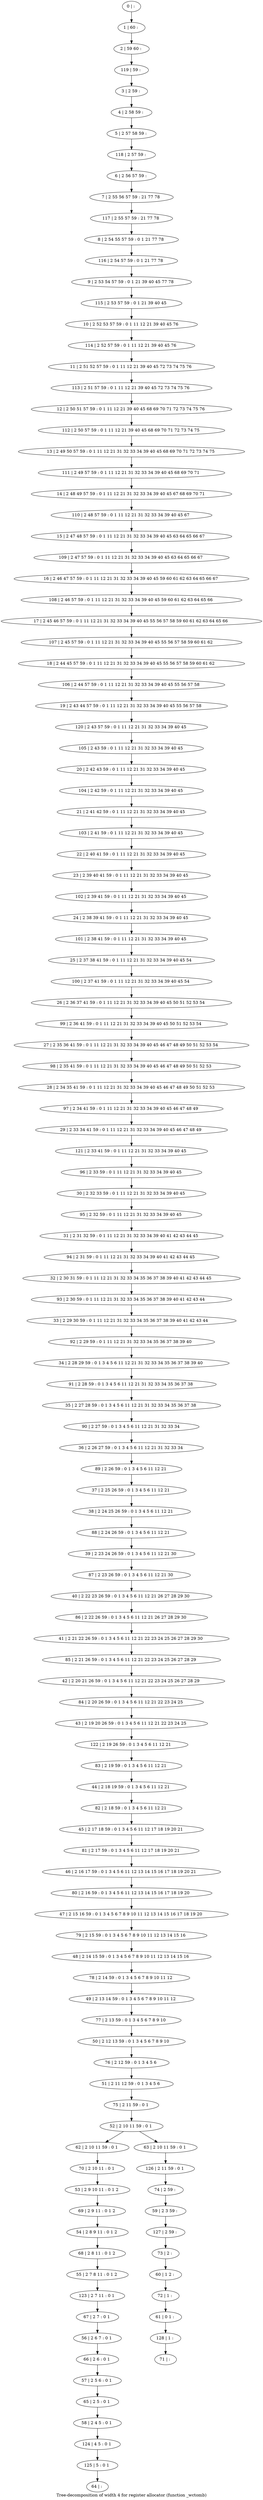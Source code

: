 digraph G {
graph [label="Tree-decomposition of width 4 for register allocator (function _wctomb)"]
0[label="0 | : "];
1[label="1 | 60 : "];
2[label="2 | 59 60 : "];
3[label="3 | 2 59 : "];
4[label="4 | 2 58 59 : "];
5[label="5 | 2 57 58 59 : "];
6[label="6 | 2 56 57 59 : "];
7[label="7 | 2 55 56 57 59 : 21 77 78 "];
8[label="8 | 2 54 55 57 59 : 0 1 21 77 78 "];
9[label="9 | 2 53 54 57 59 : 0 1 21 39 40 45 77 78 "];
10[label="10 | 2 52 53 57 59 : 0 1 11 12 21 39 40 45 76 "];
11[label="11 | 2 51 52 57 59 : 0 1 11 12 21 39 40 45 72 73 74 75 76 "];
12[label="12 | 2 50 51 57 59 : 0 1 11 12 21 39 40 45 68 69 70 71 72 73 74 75 76 "];
13[label="13 | 2 49 50 57 59 : 0 1 11 12 21 31 32 33 34 39 40 45 68 69 70 71 72 73 74 75 "];
14[label="14 | 2 48 49 57 59 : 0 1 11 12 21 31 32 33 34 39 40 45 67 68 69 70 71 "];
15[label="15 | 2 47 48 57 59 : 0 1 11 12 21 31 32 33 34 39 40 45 63 64 65 66 67 "];
16[label="16 | 2 46 47 57 59 : 0 1 11 12 21 31 32 33 34 39 40 45 59 60 61 62 63 64 65 66 67 "];
17[label="17 | 2 45 46 57 59 : 0 1 11 12 21 31 32 33 34 39 40 45 55 56 57 58 59 60 61 62 63 64 65 66 "];
18[label="18 | 2 44 45 57 59 : 0 1 11 12 21 31 32 33 34 39 40 45 55 56 57 58 59 60 61 62 "];
19[label="19 | 2 43 44 57 59 : 0 1 11 12 21 31 32 33 34 39 40 45 55 56 57 58 "];
20[label="20 | 2 42 43 59 : 0 1 11 12 21 31 32 33 34 39 40 45 "];
21[label="21 | 2 41 42 59 : 0 1 11 12 21 31 32 33 34 39 40 45 "];
22[label="22 | 2 40 41 59 : 0 1 11 12 21 31 32 33 34 39 40 45 "];
23[label="23 | 2 39 40 41 59 : 0 1 11 12 21 31 32 33 34 39 40 45 "];
24[label="24 | 2 38 39 41 59 : 0 1 11 12 21 31 32 33 34 39 40 45 "];
25[label="25 | 2 37 38 41 59 : 0 1 11 12 21 31 32 33 34 39 40 45 54 "];
26[label="26 | 2 36 37 41 59 : 0 1 11 12 21 31 32 33 34 39 40 45 50 51 52 53 54 "];
27[label="27 | 2 35 36 41 59 : 0 1 11 12 21 31 32 33 34 39 40 45 46 47 48 49 50 51 52 53 54 "];
28[label="28 | 2 34 35 41 59 : 0 1 11 12 21 31 32 33 34 39 40 45 46 47 48 49 50 51 52 53 "];
29[label="29 | 2 33 34 41 59 : 0 1 11 12 21 31 32 33 34 39 40 45 46 47 48 49 "];
30[label="30 | 2 32 33 59 : 0 1 11 12 21 31 32 33 34 39 40 45 "];
31[label="31 | 2 31 32 59 : 0 1 11 12 21 31 32 33 34 39 40 41 42 43 44 45 "];
32[label="32 | 2 30 31 59 : 0 1 11 12 21 31 32 33 34 35 36 37 38 39 40 41 42 43 44 45 "];
33[label="33 | 2 29 30 59 : 0 1 11 12 21 31 32 33 34 35 36 37 38 39 40 41 42 43 44 "];
34[label="34 | 2 28 29 59 : 0 1 3 4 5 6 11 12 21 31 32 33 34 35 36 37 38 39 40 "];
35[label="35 | 2 27 28 59 : 0 1 3 4 5 6 11 12 21 31 32 33 34 35 36 37 38 "];
36[label="36 | 2 26 27 59 : 0 1 3 4 5 6 11 12 21 31 32 33 34 "];
37[label="37 | 2 25 26 59 : 0 1 3 4 5 6 11 12 21 "];
38[label="38 | 2 24 25 26 59 : 0 1 3 4 5 6 11 12 21 "];
39[label="39 | 2 23 24 26 59 : 0 1 3 4 5 6 11 12 21 30 "];
40[label="40 | 2 22 23 26 59 : 0 1 3 4 5 6 11 12 21 26 27 28 29 30 "];
41[label="41 | 2 21 22 26 59 : 0 1 3 4 5 6 11 12 21 22 23 24 25 26 27 28 29 30 "];
42[label="42 | 2 20 21 26 59 : 0 1 3 4 5 6 11 12 21 22 23 24 25 26 27 28 29 "];
43[label="43 | 2 19 20 26 59 : 0 1 3 4 5 6 11 12 21 22 23 24 25 "];
44[label="44 | 2 18 19 59 : 0 1 3 4 5 6 11 12 21 "];
45[label="45 | 2 17 18 59 : 0 1 3 4 5 6 11 12 17 18 19 20 21 "];
46[label="46 | 2 16 17 59 : 0 1 3 4 5 6 11 12 13 14 15 16 17 18 19 20 21 "];
47[label="47 | 2 15 16 59 : 0 1 3 4 5 6 7 8 9 10 11 12 13 14 15 16 17 18 19 20 "];
48[label="48 | 2 14 15 59 : 0 1 3 4 5 6 7 8 9 10 11 12 13 14 15 16 "];
49[label="49 | 2 13 14 59 : 0 1 3 4 5 6 7 8 9 10 11 12 "];
50[label="50 | 2 12 13 59 : 0 1 3 4 5 6 7 8 9 10 "];
51[label="51 | 2 11 12 59 : 0 1 3 4 5 6 "];
52[label="52 | 2 10 11 59 : 0 1 "];
53[label="53 | 2 9 10 11 : 0 1 2 "];
54[label="54 | 2 8 9 11 : 0 1 2 "];
55[label="55 | 2 7 8 11 : 0 1 2 "];
56[label="56 | 2 6 7 : 0 1 "];
57[label="57 | 2 5 6 : 0 1 "];
58[label="58 | 2 4 5 : 0 1 "];
59[label="59 | 2 3 59 : "];
60[label="60 | 1 2 : "];
61[label="61 | 0 1 : "];
62[label="62 | 2 10 11 59 : 0 1 "];
63[label="63 | 2 10 11 59 : 0 1 "];
64[label="64 | : "];
65[label="65 | 2 5 : 0 1 "];
66[label="66 | 2 6 : 0 1 "];
67[label="67 | 2 7 : 0 1 "];
68[label="68 | 2 8 11 : 0 1 2 "];
69[label="69 | 2 9 11 : 0 1 2 "];
70[label="70 | 2 10 11 : 0 1 "];
71[label="71 | : "];
72[label="72 | 1 : "];
73[label="73 | 2 : "];
74[label="74 | 2 59 : "];
75[label="75 | 2 11 59 : 0 1 "];
76[label="76 | 2 12 59 : 0 1 3 4 5 6 "];
77[label="77 | 2 13 59 : 0 1 3 4 5 6 7 8 9 10 "];
78[label="78 | 2 14 59 : 0 1 3 4 5 6 7 8 9 10 11 12 "];
79[label="79 | 2 15 59 : 0 1 3 4 5 6 7 8 9 10 11 12 13 14 15 16 "];
80[label="80 | 2 16 59 : 0 1 3 4 5 6 11 12 13 14 15 16 17 18 19 20 "];
81[label="81 | 2 17 59 : 0 1 3 4 5 6 11 12 17 18 19 20 21 "];
82[label="82 | 2 18 59 : 0 1 3 4 5 6 11 12 21 "];
83[label="83 | 2 19 59 : 0 1 3 4 5 6 11 12 21 "];
84[label="84 | 2 20 26 59 : 0 1 3 4 5 6 11 12 21 22 23 24 25 "];
85[label="85 | 2 21 26 59 : 0 1 3 4 5 6 11 12 21 22 23 24 25 26 27 28 29 "];
86[label="86 | 2 22 26 59 : 0 1 3 4 5 6 11 12 21 26 27 28 29 30 "];
87[label="87 | 2 23 26 59 : 0 1 3 4 5 6 11 12 21 30 "];
88[label="88 | 2 24 26 59 : 0 1 3 4 5 6 11 12 21 "];
89[label="89 | 2 26 59 : 0 1 3 4 5 6 11 12 21 "];
90[label="90 | 2 27 59 : 0 1 3 4 5 6 11 12 21 31 32 33 34 "];
91[label="91 | 2 28 59 : 0 1 3 4 5 6 11 12 21 31 32 33 34 35 36 37 38 "];
92[label="92 | 2 29 59 : 0 1 11 12 21 31 32 33 34 35 36 37 38 39 40 "];
93[label="93 | 2 30 59 : 0 1 11 12 21 31 32 33 34 35 36 37 38 39 40 41 42 43 44 "];
94[label="94 | 2 31 59 : 0 1 11 12 21 31 32 33 34 39 40 41 42 43 44 45 "];
95[label="95 | 2 32 59 : 0 1 11 12 21 31 32 33 34 39 40 45 "];
96[label="96 | 2 33 59 : 0 1 11 12 21 31 32 33 34 39 40 45 "];
97[label="97 | 2 34 41 59 : 0 1 11 12 21 31 32 33 34 39 40 45 46 47 48 49 "];
98[label="98 | 2 35 41 59 : 0 1 11 12 21 31 32 33 34 39 40 45 46 47 48 49 50 51 52 53 "];
99[label="99 | 2 36 41 59 : 0 1 11 12 21 31 32 33 34 39 40 45 50 51 52 53 54 "];
100[label="100 | 2 37 41 59 : 0 1 11 12 21 31 32 33 34 39 40 45 54 "];
101[label="101 | 2 38 41 59 : 0 1 11 12 21 31 32 33 34 39 40 45 "];
102[label="102 | 2 39 41 59 : 0 1 11 12 21 31 32 33 34 39 40 45 "];
103[label="103 | 2 41 59 : 0 1 11 12 21 31 32 33 34 39 40 45 "];
104[label="104 | 2 42 59 : 0 1 11 12 21 31 32 33 34 39 40 45 "];
105[label="105 | 2 43 59 : 0 1 11 12 21 31 32 33 34 39 40 45 "];
106[label="106 | 2 44 57 59 : 0 1 11 12 21 31 32 33 34 39 40 45 55 56 57 58 "];
107[label="107 | 2 45 57 59 : 0 1 11 12 21 31 32 33 34 39 40 45 55 56 57 58 59 60 61 62 "];
108[label="108 | 2 46 57 59 : 0 1 11 12 21 31 32 33 34 39 40 45 59 60 61 62 63 64 65 66 "];
109[label="109 | 2 47 57 59 : 0 1 11 12 21 31 32 33 34 39 40 45 63 64 65 66 67 "];
110[label="110 | 2 48 57 59 : 0 1 11 12 21 31 32 33 34 39 40 45 67 "];
111[label="111 | 2 49 57 59 : 0 1 11 12 21 31 32 33 34 39 40 45 68 69 70 71 "];
112[label="112 | 2 50 57 59 : 0 1 11 12 21 39 40 45 68 69 70 71 72 73 74 75 "];
113[label="113 | 2 51 57 59 : 0 1 11 12 21 39 40 45 72 73 74 75 76 "];
114[label="114 | 2 52 57 59 : 0 1 11 12 21 39 40 45 76 "];
115[label="115 | 2 53 57 59 : 0 1 21 39 40 45 "];
116[label="116 | 2 54 57 59 : 0 1 21 77 78 "];
117[label="117 | 2 55 57 59 : 21 77 78 "];
118[label="118 | 2 57 59 : "];
119[label="119 | 59 : "];
120[label="120 | 2 43 57 59 : 0 1 11 12 21 31 32 33 34 39 40 45 "];
121[label="121 | 2 33 41 59 : 0 1 11 12 21 31 32 33 34 39 40 45 "];
122[label="122 | 2 19 26 59 : 0 1 3 4 5 6 11 12 21 "];
123[label="123 | 2 7 11 : 0 1 "];
124[label="124 | 4 5 : 0 1 "];
125[label="125 | 5 : 0 1 "];
126[label="126 | 2 11 59 : 0 1 "];
127[label="127 | 2 59 : "];
128[label="128 | 1 : "];
0->1 ;
1->2 ;
3->4 ;
4->5 ;
6->7 ;
22->23 ;
37->38 ;
52->62 ;
52->63 ;
65->58 ;
57->65 ;
66->57 ;
56->66 ;
67->56 ;
68->55 ;
54->68 ;
69->54 ;
53->69 ;
70->53 ;
62->70 ;
72->61 ;
60->72 ;
73->60 ;
74->59 ;
75->52 ;
51->75 ;
76->51 ;
50->76 ;
77->50 ;
49->77 ;
78->49 ;
48->78 ;
79->48 ;
47->79 ;
80->47 ;
46->80 ;
81->46 ;
45->81 ;
82->45 ;
44->82 ;
83->44 ;
84->43 ;
42->84 ;
85->42 ;
41->85 ;
86->41 ;
40->86 ;
87->40 ;
39->87 ;
88->39 ;
38->88 ;
89->37 ;
36->89 ;
90->36 ;
35->90 ;
91->35 ;
34->91 ;
92->34 ;
33->92 ;
93->33 ;
32->93 ;
94->32 ;
31->94 ;
95->31 ;
30->95 ;
96->30 ;
97->29 ;
28->97 ;
98->28 ;
27->98 ;
99->27 ;
26->99 ;
100->26 ;
25->100 ;
101->25 ;
24->101 ;
102->24 ;
23->102 ;
103->22 ;
21->103 ;
104->21 ;
20->104 ;
105->20 ;
106->19 ;
18->106 ;
107->18 ;
17->107 ;
108->17 ;
16->108 ;
109->16 ;
15->109 ;
110->15 ;
14->110 ;
111->14 ;
13->111 ;
112->13 ;
12->112 ;
113->12 ;
11->113 ;
114->11 ;
10->114 ;
115->10 ;
9->115 ;
116->9 ;
8->116 ;
117->8 ;
7->117 ;
118->6 ;
5->118 ;
119->3 ;
2->119 ;
120->105 ;
19->120 ;
121->96 ;
29->121 ;
122->83 ;
43->122 ;
123->67 ;
55->123 ;
58->124 ;
125->64 ;
124->125 ;
126->74 ;
63->126 ;
127->73 ;
59->127 ;
128->71 ;
61->128 ;
}
